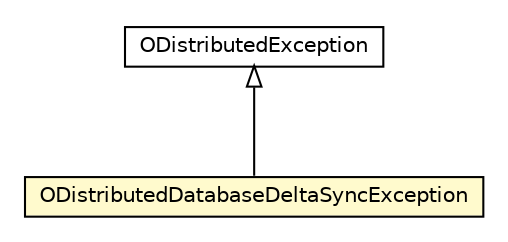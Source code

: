 #!/usr/local/bin/dot
#
# Class diagram 
# Generated by UMLGraph version R5_6-24-gf6e263 (http://www.umlgraph.org/)
#

digraph G {
	edge [fontname="Helvetica",fontsize=10,labelfontname="Helvetica",labelfontsize=10];
	node [fontname="Helvetica",fontsize=10,shape=plaintext];
	nodesep=0.25;
	ranksep=0.5;
	// com.orientechnologies.orient.server.distributed.ODistributedException
	c2972110 [label=<<table title="com.orientechnologies.orient.server.distributed.ODistributedException" border="0" cellborder="1" cellspacing="0" cellpadding="2" port="p" href="../ODistributedException.html">
		<tr><td><table border="0" cellspacing="0" cellpadding="1">
<tr><td align="center" balign="center"> ODistributedException </td></tr>
		</table></td></tr>
		</table>>, URL="../ODistributedException.html", fontname="Helvetica", fontcolor="black", fontsize=10.0];
	// com.orientechnologies.orient.server.distributed.task.ODistributedDatabaseDeltaSyncException
	c2972158 [label=<<table title="com.orientechnologies.orient.server.distributed.task.ODistributedDatabaseDeltaSyncException" border="0" cellborder="1" cellspacing="0" cellpadding="2" port="p" bgcolor="lemonChiffon" href="./ODistributedDatabaseDeltaSyncException.html">
		<tr><td><table border="0" cellspacing="0" cellpadding="1">
<tr><td align="center" balign="center"> ODistributedDatabaseDeltaSyncException </td></tr>
		</table></td></tr>
		</table>>, URL="./ODistributedDatabaseDeltaSyncException.html", fontname="Helvetica", fontcolor="black", fontsize=10.0];
	//com.orientechnologies.orient.server.distributed.task.ODistributedDatabaseDeltaSyncException extends com.orientechnologies.orient.server.distributed.ODistributedException
	c2972110:p -> c2972158:p [dir=back,arrowtail=empty];
}

